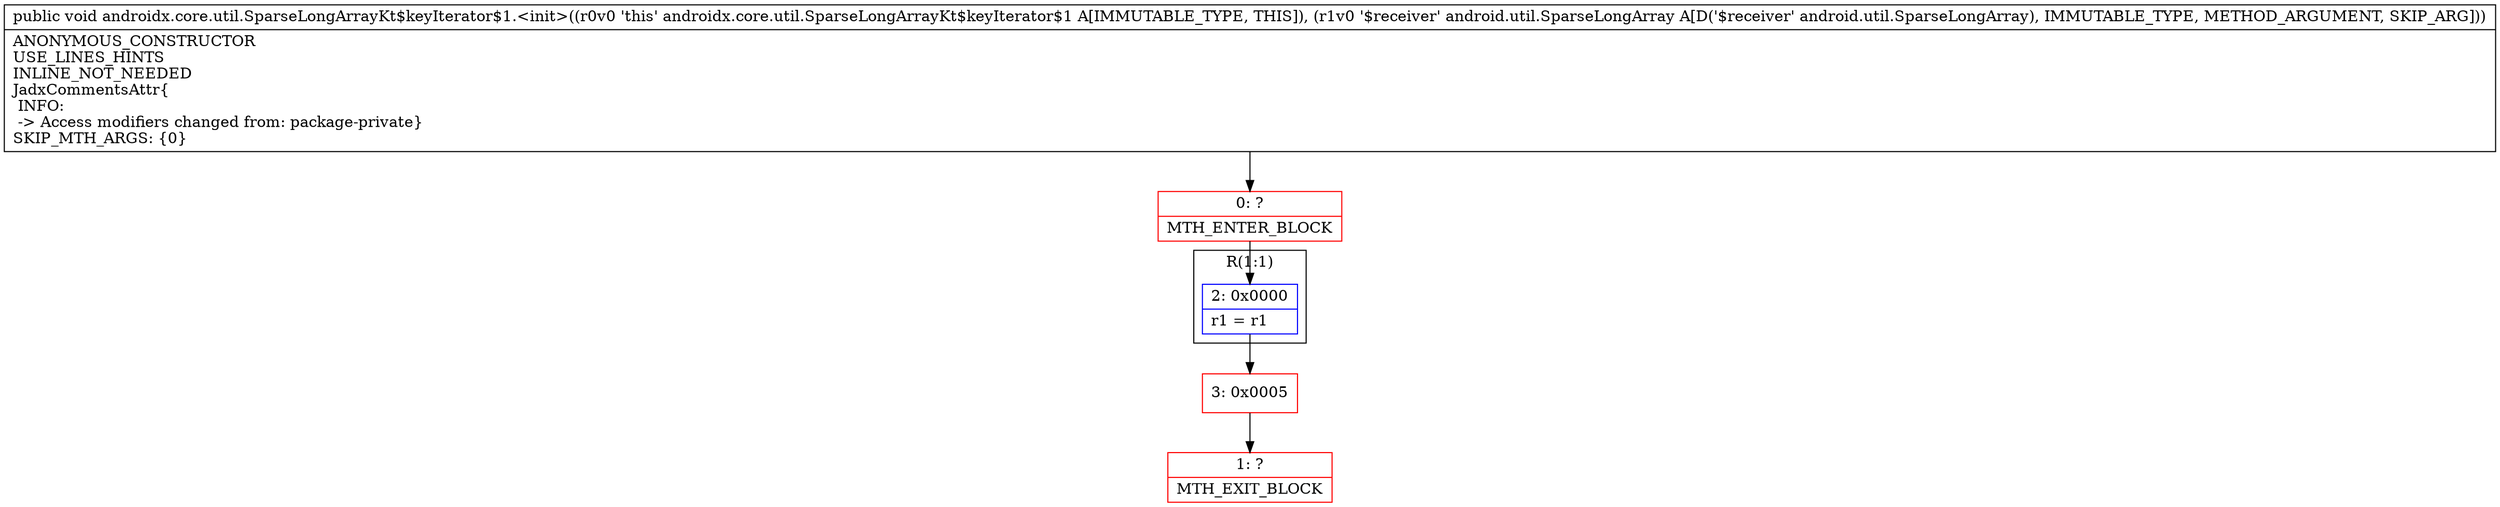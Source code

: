 digraph "CFG forandroidx.core.util.SparseLongArrayKt$keyIterator$1.\<init\>(Landroid\/util\/SparseLongArray;)V" {
subgraph cluster_Region_364748448 {
label = "R(1:1)";
node [shape=record,color=blue];
Node_2 [shape=record,label="{2\:\ 0x0000|r1 = r1\l}"];
}
Node_0 [shape=record,color=red,label="{0\:\ ?|MTH_ENTER_BLOCK\l}"];
Node_3 [shape=record,color=red,label="{3\:\ 0x0005}"];
Node_1 [shape=record,color=red,label="{1\:\ ?|MTH_EXIT_BLOCK\l}"];
MethodNode[shape=record,label="{public void androidx.core.util.SparseLongArrayKt$keyIterator$1.\<init\>((r0v0 'this' androidx.core.util.SparseLongArrayKt$keyIterator$1 A[IMMUTABLE_TYPE, THIS]), (r1v0 '$receiver' android.util.SparseLongArray A[D('$receiver' android.util.SparseLongArray), IMMUTABLE_TYPE, METHOD_ARGUMENT, SKIP_ARG]))  | ANONYMOUS_CONSTRUCTOR\lUSE_LINES_HINTS\lINLINE_NOT_NEEDED\lJadxCommentsAttr\{\l INFO: \l \-\> Access modifiers changed from: package\-private\}\lSKIP_MTH_ARGS: \{0\}\l}"];
MethodNode -> Node_0;Node_2 -> Node_3;
Node_0 -> Node_2;
Node_3 -> Node_1;
}

